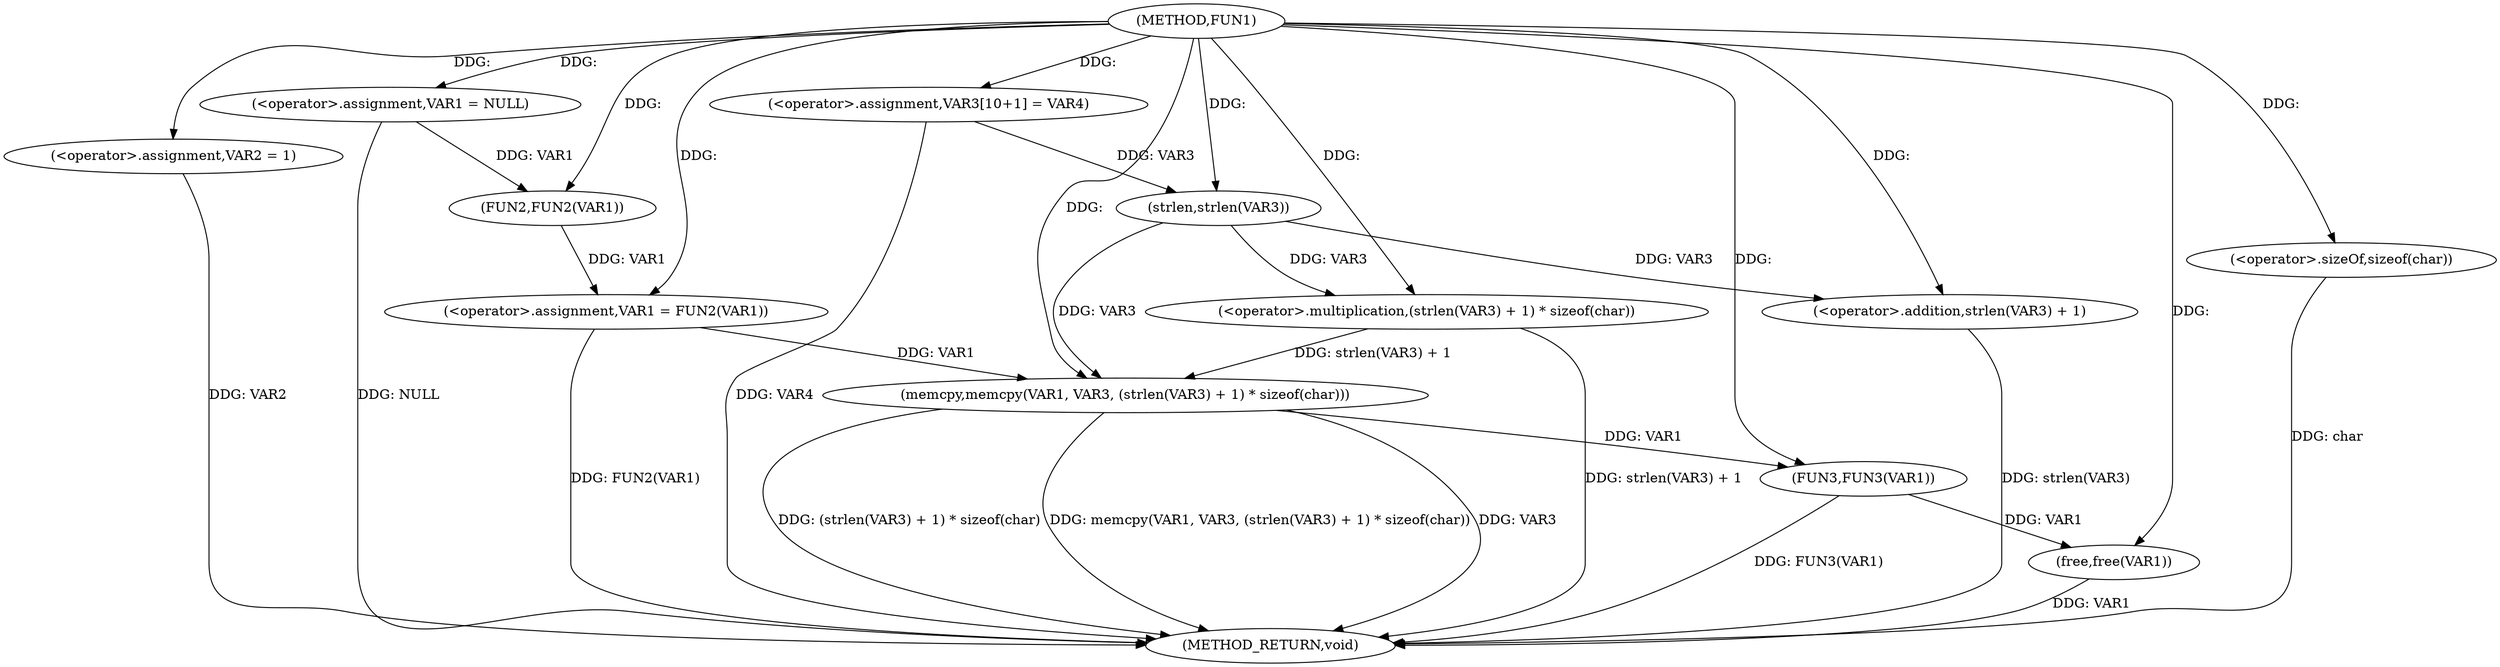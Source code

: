 digraph FUN1 {  
"1000100" [label = "(METHOD,FUN1)" ]
"1000132" [label = "(METHOD_RETURN,void)" ]
"1000103" [label = "(<operator>.assignment,VAR1 = NULL)" ]
"1000106" [label = "(<operator>.assignment,VAR2 = 1)" ]
"1000109" [label = "(<operator>.assignment,VAR1 = FUN2(VAR1))" ]
"1000111" [label = "(FUN2,FUN2(VAR1))" ]
"1000115" [label = "(<operator>.assignment,VAR3[10+1] = VAR4)" ]
"1000118" [label = "(memcpy,memcpy(VAR1, VAR3, (strlen(VAR3) + 1) * sizeof(char)))" ]
"1000121" [label = "(<operator>.multiplication,(strlen(VAR3) + 1) * sizeof(char))" ]
"1000122" [label = "(<operator>.addition,strlen(VAR3) + 1)" ]
"1000123" [label = "(strlen,strlen(VAR3))" ]
"1000126" [label = "(<operator>.sizeOf,sizeof(char))" ]
"1000128" [label = "(FUN3,FUN3(VAR1))" ]
"1000130" [label = "(free,free(VAR1))" ]
  "1000115" -> "1000132"  [ label = "DDG: VAR4"] 
  "1000106" -> "1000132"  [ label = "DDG: VAR2"] 
  "1000103" -> "1000132"  [ label = "DDG: NULL"] 
  "1000122" -> "1000132"  [ label = "DDG: strlen(VAR3)"] 
  "1000126" -> "1000132"  [ label = "DDG: char"] 
  "1000118" -> "1000132"  [ label = "DDG: memcpy(VAR1, VAR3, (strlen(VAR3) + 1) * sizeof(char))"] 
  "1000118" -> "1000132"  [ label = "DDG: VAR3"] 
  "1000121" -> "1000132"  [ label = "DDG: strlen(VAR3) + 1"] 
  "1000128" -> "1000132"  [ label = "DDG: FUN3(VAR1)"] 
  "1000109" -> "1000132"  [ label = "DDG: FUN2(VAR1)"] 
  "1000130" -> "1000132"  [ label = "DDG: VAR1"] 
  "1000118" -> "1000132"  [ label = "DDG: (strlen(VAR3) + 1) * sizeof(char)"] 
  "1000100" -> "1000103"  [ label = "DDG: "] 
  "1000100" -> "1000106"  [ label = "DDG: "] 
  "1000111" -> "1000109"  [ label = "DDG: VAR1"] 
  "1000100" -> "1000109"  [ label = "DDG: "] 
  "1000103" -> "1000111"  [ label = "DDG: VAR1"] 
  "1000100" -> "1000111"  [ label = "DDG: "] 
  "1000100" -> "1000115"  [ label = "DDG: "] 
  "1000109" -> "1000118"  [ label = "DDG: VAR1"] 
  "1000100" -> "1000118"  [ label = "DDG: "] 
  "1000123" -> "1000118"  [ label = "DDG: VAR3"] 
  "1000121" -> "1000118"  [ label = "DDG: strlen(VAR3) + 1"] 
  "1000123" -> "1000121"  [ label = "DDG: VAR3"] 
  "1000100" -> "1000121"  [ label = "DDG: "] 
  "1000123" -> "1000122"  [ label = "DDG: VAR3"] 
  "1000115" -> "1000123"  [ label = "DDG: VAR3"] 
  "1000100" -> "1000123"  [ label = "DDG: "] 
  "1000100" -> "1000122"  [ label = "DDG: "] 
  "1000100" -> "1000126"  [ label = "DDG: "] 
  "1000118" -> "1000128"  [ label = "DDG: VAR1"] 
  "1000100" -> "1000128"  [ label = "DDG: "] 
  "1000128" -> "1000130"  [ label = "DDG: VAR1"] 
  "1000100" -> "1000130"  [ label = "DDG: "] 
}
